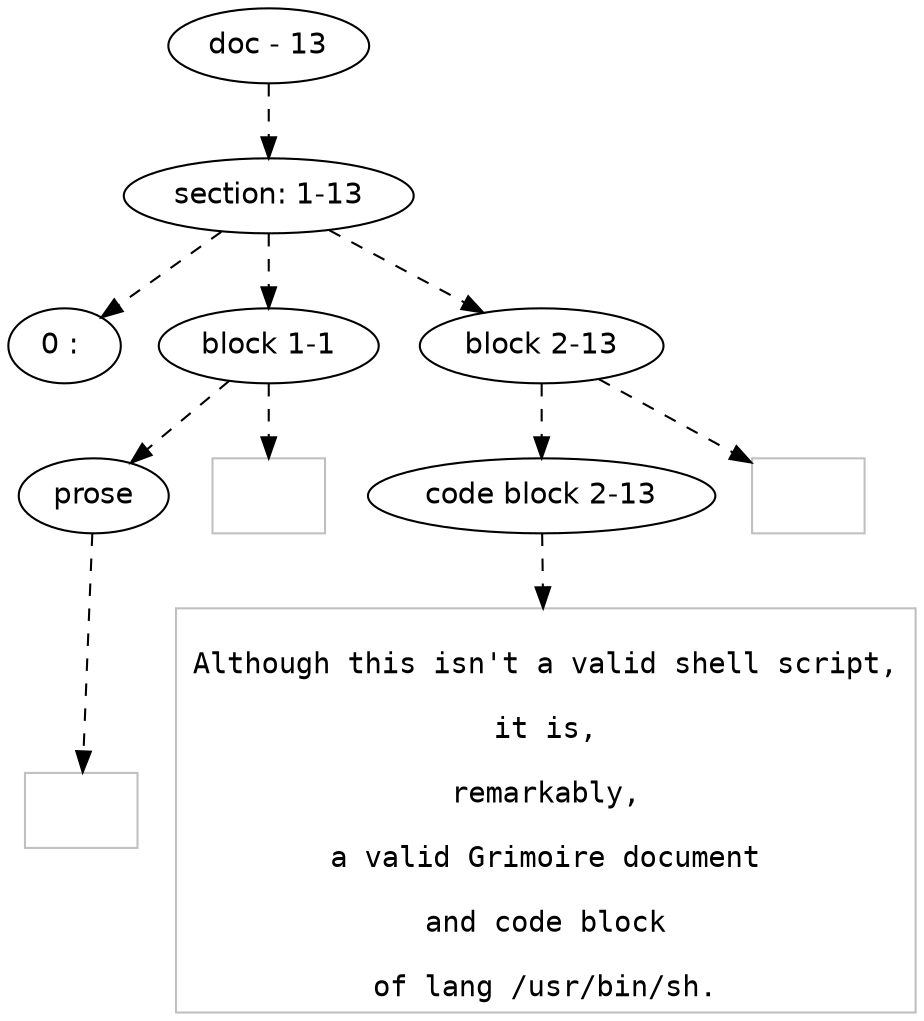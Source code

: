 digraph hierarchy {

node [fontname=Helvetica]
edge [style=dashed]

doc_0 [label="doc - 13"]


doc_0 -> { section_1}
{rank=same; section_1}

section_1 [label="section: 1-13"]


section_1 -> { header_2 block_3 block_4}
{rank=same; header_2 block_3 block_4}

header_2 [label="0 : "]

block_3 [label="block 1-1"]

block_4 [label="block 2-13"]


block_3 -> { prose_5}
{rank=same; prose_5}

prose_5 [label="prose"]


prose_5 -> leaf_6
leaf_6  [color=Gray,shape=rectangle,fontname=Inconsolata,label=""]
block_3 -> leaf_7
leaf_7  [color=Gray,shape=rectangle,fontname=Inconsolata,label=""]
block_4 -> { codeblock_8}
{rank=same; codeblock_8}

codeblock_8 [label="code block 2-13"]


codeblock_8 -> leaf_9
leaf_9  [color=Gray,shape=rectangle,fontname=Inconsolata,label="
Although this isn't a valid shell script,

it is,

remarkably,

a valid Grimoire document

and code block

of lang /usr/bin/sh."]
block_4 -> leaf_10
leaf_10  [color=Gray,shape=rectangle,fontname=Inconsolata,label=""]

}
